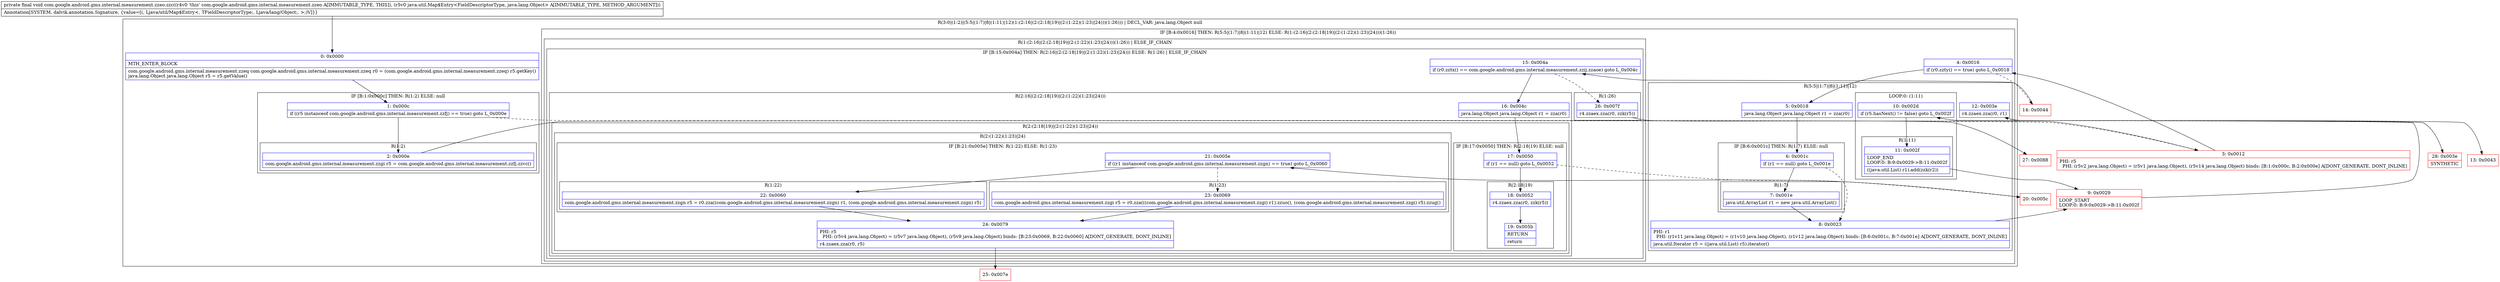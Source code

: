 digraph "CFG forcom.google.android.gms.internal.measurement.zzeo.zzc(Ljava\/util\/Map$Entry;)V" {
subgraph cluster_Region_1767652484 {
label = "R(3:0|(1:2)|(5:5|(1:7)|8|(1:11)|12)(1:(2:16|(2:(2:18|19)|(2:(1:22)(1:23)|24)))(1:26))) | DECL_VAR: java.lang.Object null\l";
node [shape=record,color=blue];
Node_0 [shape=record,label="{0\:\ 0x0000|MTH_ENTER_BLOCK\l|com.google.android.gms.internal.measurement.zzeq com.google.android.gms.internal.measurement.zzeq r0 = (com.google.android.gms.internal.measurement.zzeq) r5.getKey()\ljava.lang.Object java.lang.Object r5 = r5.getValue()\l}"];
subgraph cluster_IfRegion_53276694 {
label = "IF [B:1:0x000c] THEN: R(1:2) ELSE: null";
node [shape=record,color=blue];
Node_1 [shape=record,label="{1\:\ 0x000c|if ((r5 instanceof com.google.android.gms.internal.measurement.zzfj) == true) goto L_0x000e\l}"];
subgraph cluster_Region_57725493 {
label = "R(1:2)";
node [shape=record,color=blue];
Node_2 [shape=record,label="{2\:\ 0x000e|com.google.android.gms.internal.measurement.zzgi r5 = com.google.android.gms.internal.measurement.zzfj.zzvc()\l}"];
}
}
subgraph cluster_IfRegion_657348282 {
label = "IF [B:4:0x0016] THEN: R(5:5|(1:7)|8|(1:11)|12) ELSE: R(1:(2:16|(2:(2:18|19)|(2:(1:22)(1:23)|24)))(1:26))";
node [shape=record,color=blue];
Node_4 [shape=record,label="{4\:\ 0x0016|if (r0.zzty() == true) goto L_0x0018\l}"];
subgraph cluster_Region_1700551417 {
label = "R(5:5|(1:7)|8|(1:11)|12)";
node [shape=record,color=blue];
Node_5 [shape=record,label="{5\:\ 0x0018|java.lang.Object java.lang.Object r1 = zza(r0)\l}"];
subgraph cluster_IfRegion_525223374 {
label = "IF [B:6:0x001c] THEN: R(1:7) ELSE: null";
node [shape=record,color=blue];
Node_6 [shape=record,label="{6\:\ 0x001c|if (r1 == null) goto L_0x001e\l}"];
subgraph cluster_Region_2072426216 {
label = "R(1:7)";
node [shape=record,color=blue];
Node_7 [shape=record,label="{7\:\ 0x001e|java.util.ArrayList r1 = new java.util.ArrayList()\l}"];
}
}
Node_8 [shape=record,label="{8\:\ 0x0023|PHI: r1 \l  PHI: (r1v11 java.lang.Object) = (r1v10 java.lang.Object), (r1v12 java.lang.Object) binds: [B:6:0x001c, B:7:0x001e] A[DONT_GENERATE, DONT_INLINE]\l|java.util.Iterator r5 = ((java.util.List) r5).iterator()\l}"];
subgraph cluster_LoopRegion_241740026 {
label = "LOOP:0: (1:11)";
node [shape=record,color=blue];
Node_10 [shape=record,label="{10\:\ 0x002d|if (r5.hasNext() != false) goto L_0x002f\l}"];
subgraph cluster_Region_900786722 {
label = "R(1:11)";
node [shape=record,color=blue];
Node_11 [shape=record,label="{11\:\ 0x002f|LOOP_END\lLOOP:0: B:9:0x0029\-\>B:11:0x002f\l|((java.util.List) r1).add(zzk(r2))\l}"];
}
}
Node_12 [shape=record,label="{12\:\ 0x003e|r4.zzaex.zza(r0, r1)\l}"];
}
subgraph cluster_Region_1748548645 {
label = "R(1:(2:16|(2:(2:18|19)|(2:(1:22)(1:23)|24)))(1:26)) | ELSE_IF_CHAIN\l";
node [shape=record,color=blue];
subgraph cluster_IfRegion_870753079 {
label = "IF [B:15:0x004a] THEN: R(2:16|(2:(2:18|19)|(2:(1:22)(1:23)|24))) ELSE: R(1:26) | ELSE_IF_CHAIN\l";
node [shape=record,color=blue];
Node_15 [shape=record,label="{15\:\ 0x004a|if (r0.zztx() == com.google.android.gms.internal.measurement.zzij.zzaoe) goto L_0x004c\l}"];
subgraph cluster_Region_995496403 {
label = "R(2:16|(2:(2:18|19)|(2:(1:22)(1:23)|24)))";
node [shape=record,color=blue];
Node_16 [shape=record,label="{16\:\ 0x004c|java.lang.Object java.lang.Object r1 = zza(r0)\l}"];
subgraph cluster_Region_609246249 {
label = "R(2:(2:18|19)|(2:(1:22)(1:23)|24))";
node [shape=record,color=blue];
subgraph cluster_IfRegion_316080237 {
label = "IF [B:17:0x0050] THEN: R(2:18|19) ELSE: null";
node [shape=record,color=blue];
Node_17 [shape=record,label="{17\:\ 0x0050|if (r1 == null) goto L_0x0052\l}"];
subgraph cluster_Region_1855462277 {
label = "R(2:18|19)";
node [shape=record,color=blue];
Node_18 [shape=record,label="{18\:\ 0x0052|r4.zzaex.zza(r0, zzk(r5))\l}"];
Node_19 [shape=record,label="{19\:\ 0x005b|RETURN\l|return\l}"];
}
}
subgraph cluster_Region_1690221188 {
label = "R(2:(1:22)(1:23)|24)";
node [shape=record,color=blue];
subgraph cluster_IfRegion_2128749179 {
label = "IF [B:21:0x005e] THEN: R(1:22) ELSE: R(1:23)";
node [shape=record,color=blue];
Node_21 [shape=record,label="{21\:\ 0x005e|if ((r1 instanceof com.google.android.gms.internal.measurement.zzgn) == true) goto L_0x0060\l}"];
subgraph cluster_Region_1762926397 {
label = "R(1:22)";
node [shape=record,color=blue];
Node_22 [shape=record,label="{22\:\ 0x0060|com.google.android.gms.internal.measurement.zzgn r5 = r0.zza((com.google.android.gms.internal.measurement.zzgn) r1, (com.google.android.gms.internal.measurement.zzgn) r5)\l}"];
}
subgraph cluster_Region_1869473331 {
label = "R(1:23)";
node [shape=record,color=blue];
Node_23 [shape=record,label="{23\:\ 0x0069|com.google.android.gms.internal.measurement.zzgi r5 = r0.zza(((com.google.android.gms.internal.measurement.zzgi) r1).zzuo(), (com.google.android.gms.internal.measurement.zzgi) r5).zzug()\l}"];
}
}
Node_24 [shape=record,label="{24\:\ 0x0079|PHI: r5 \l  PHI: (r5v4 java.lang.Object) = (r5v7 java.lang.Object), (r5v9 java.lang.Object) binds: [B:23:0x0069, B:22:0x0060] A[DONT_GENERATE, DONT_INLINE]\l|r4.zzaex.zza(r0, r5)\l}"];
}
}
}
subgraph cluster_Region_1255457189 {
label = "R(1:26)";
node [shape=record,color=blue];
Node_26 [shape=record,label="{26\:\ 0x007f|r4.zzaex.zza(r0, zzk(r5))\l}"];
}
}
}
}
}
Node_3 [shape=record,color=red,label="{3\:\ 0x0012|PHI: r5 \l  PHI: (r5v2 java.lang.Object) = (r5v1 java.lang.Object), (r5v14 java.lang.Object) binds: [B:1:0x000c, B:2:0x000e] A[DONT_GENERATE, DONT_INLINE]\l}"];
Node_9 [shape=record,color=red,label="{9\:\ 0x0029|LOOP_START\lLOOP:0: B:9:0x0029\-\>B:11:0x002f\l}"];
Node_13 [shape=record,color=red,label="{13\:\ 0x0043}"];
Node_14 [shape=record,color=red,label="{14\:\ 0x0044}"];
Node_20 [shape=record,color=red,label="{20\:\ 0x005c}"];
Node_25 [shape=record,color=red,label="{25\:\ 0x007e}"];
Node_27 [shape=record,color=red,label="{27\:\ 0x0088}"];
Node_28 [shape=record,color=red,label="{28\:\ 0x003e|SYNTHETIC\l}"];
MethodNode[shape=record,label="{private final void com.google.android.gms.internal.measurement.zzeo.zzc((r4v0 'this' com.google.android.gms.internal.measurement.zzeo A[IMMUTABLE_TYPE, THIS]), (r5v0 java.util.Map$Entry\<FieldDescriptorType, java.lang.Object\> A[IMMUTABLE_TYPE, METHOD_ARGUMENT]))  | Annotation[SYSTEM, dalvik.annotation.Signature, \{value=[(, Ljava\/util\/Map$Entry\<, TFieldDescriptorType;, Ljava\/lang\/Object;, \>;)V]\}]\l}"];
MethodNode -> Node_0;
Node_0 -> Node_1;
Node_1 -> Node_2;
Node_1 -> Node_3[style=dashed];
Node_2 -> Node_3;
Node_4 -> Node_5;
Node_4 -> Node_14[style=dashed];
Node_5 -> Node_6;
Node_6 -> Node_7;
Node_6 -> Node_8[style=dashed];
Node_7 -> Node_8;
Node_8 -> Node_9;
Node_10 -> Node_11;
Node_10 -> Node_28[style=dashed];
Node_11 -> Node_9;
Node_12 -> Node_13;
Node_15 -> Node_16;
Node_15 -> Node_26[style=dashed];
Node_16 -> Node_17;
Node_17 -> Node_18;
Node_17 -> Node_20[style=dashed];
Node_18 -> Node_19;
Node_21 -> Node_22;
Node_21 -> Node_23[style=dashed];
Node_22 -> Node_24;
Node_23 -> Node_24;
Node_24 -> Node_25;
Node_26 -> Node_27;
Node_3 -> Node_4;
Node_9 -> Node_10;
Node_14 -> Node_15;
Node_20 -> Node_21;
Node_28 -> Node_12;
}

